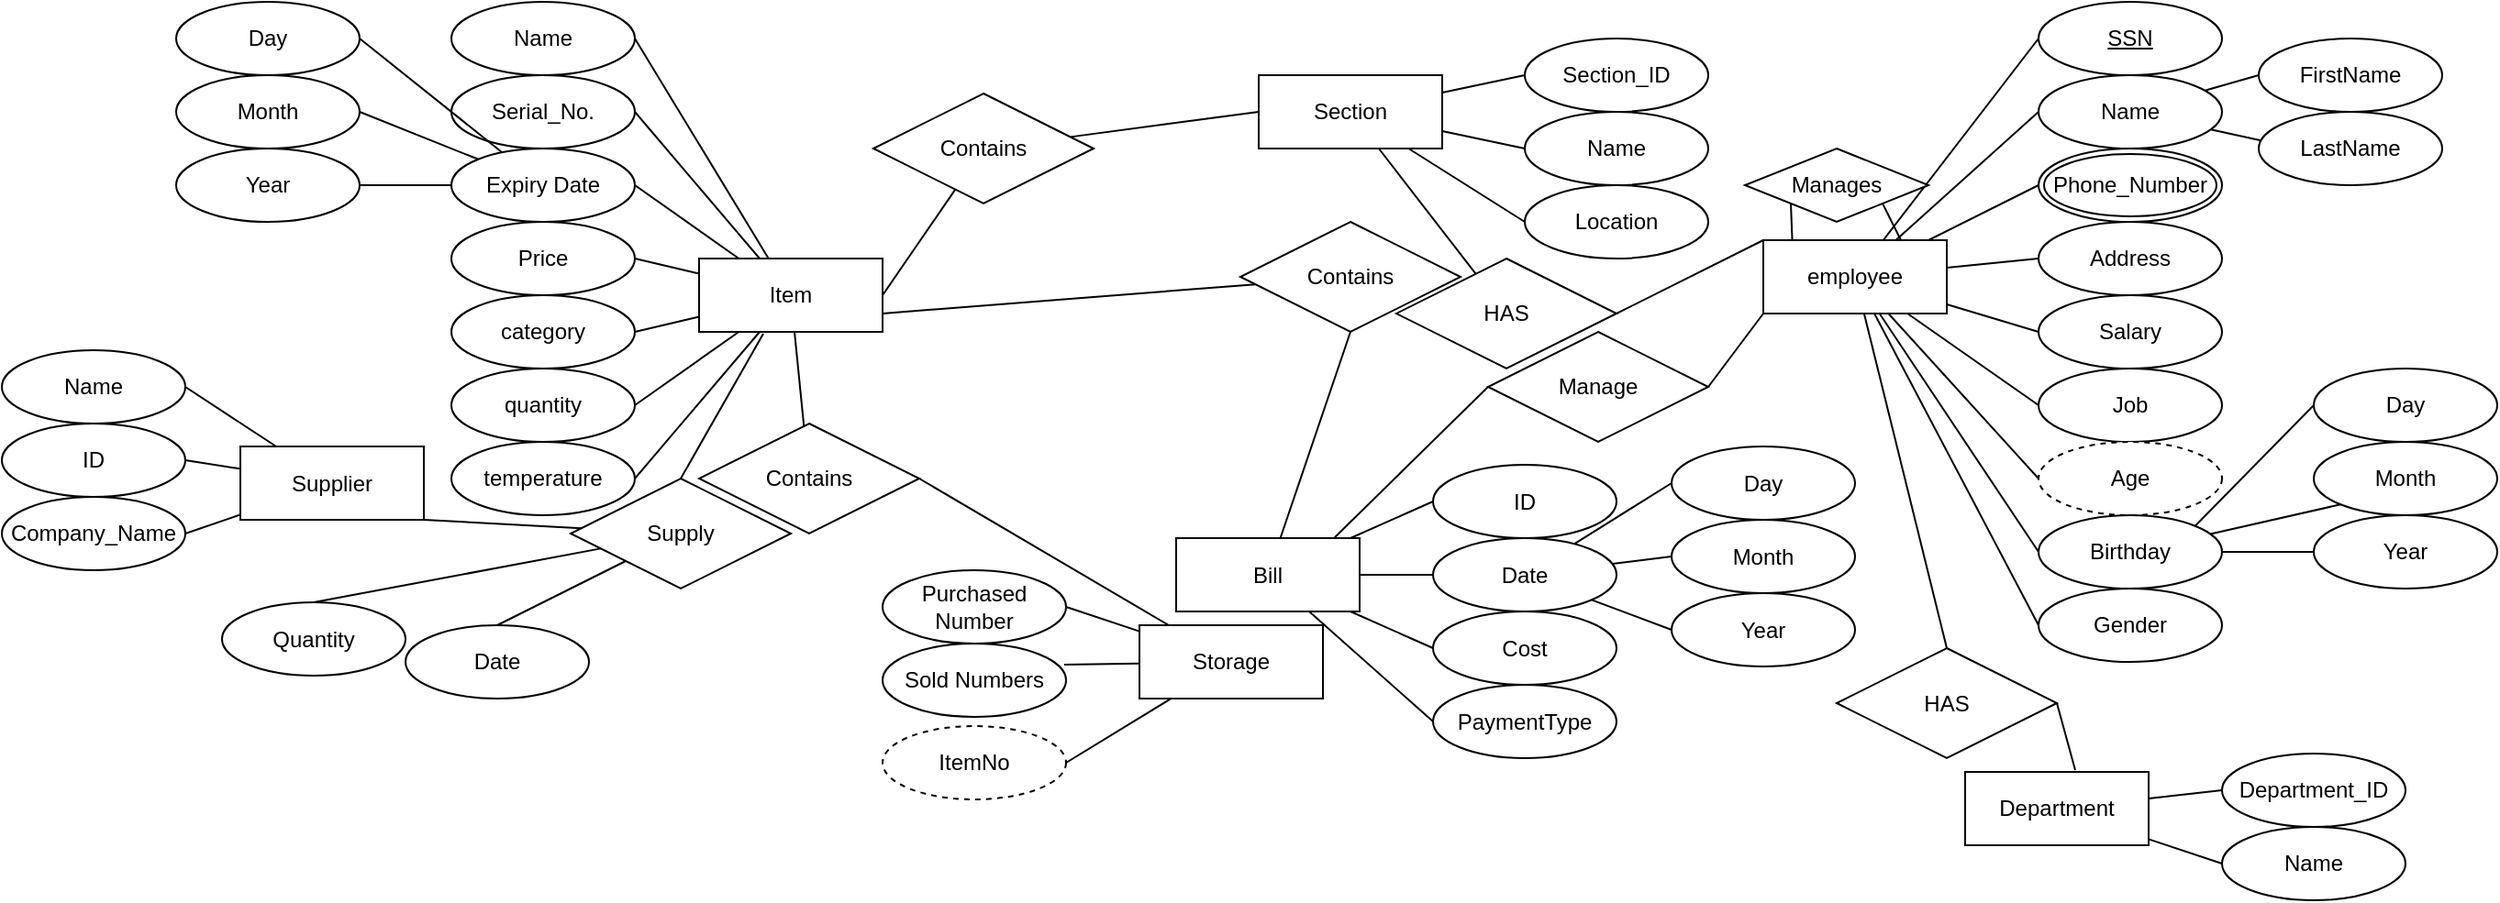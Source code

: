 <mxfile version="14.7.3" type="github">
  <diagram id="M0YANP80NN6mwz5unG4D" name="Page-1">
    <mxGraphModel dx="1677" dy="452" grid="1" gridSize="10" guides="1" tooltips="1" connect="1" arrows="1" fold="1" page="1" pageScale="1" pageWidth="850" pageHeight="1100" math="0" shadow="0">
      <root>
        <mxCell id="0" />
        <mxCell id="1" parent="0" />
        <mxCell id="8_MGj-IACaBmUXTCEFvr-181" style="edgeStyle=none;rounded=0;orthogonalLoop=1;jettySize=auto;html=1;entryX=1;entryY=0.5;entryDx=0;entryDy=0;endArrow=none;endFill=0;" edge="1" parent="1" source="8_MGj-IACaBmUXTCEFvr-3" target="8_MGj-IACaBmUXTCEFvr-7">
          <mxGeometry relative="1" as="geometry" />
        </mxCell>
        <mxCell id="8_MGj-IACaBmUXTCEFvr-182" style="edgeStyle=none;rounded=0;orthogonalLoop=1;jettySize=auto;html=1;entryX=1;entryY=0.5;entryDx=0;entryDy=0;endArrow=none;endFill=0;" edge="1" parent="1" source="8_MGj-IACaBmUXTCEFvr-3" target="8_MGj-IACaBmUXTCEFvr-10">
          <mxGeometry relative="1" as="geometry" />
        </mxCell>
        <mxCell id="8_MGj-IACaBmUXTCEFvr-183" style="edgeStyle=none;rounded=0;orthogonalLoop=1;jettySize=auto;html=1;entryX=1;entryY=0.5;entryDx=0;entryDy=0;endArrow=none;endFill=0;" edge="1" parent="1" source="8_MGj-IACaBmUXTCEFvr-3" target="8_MGj-IACaBmUXTCEFvr-11">
          <mxGeometry relative="1" as="geometry" />
        </mxCell>
        <mxCell id="8_MGj-IACaBmUXTCEFvr-184" style="edgeStyle=none;rounded=0;orthogonalLoop=1;jettySize=auto;html=1;entryX=1;entryY=0.5;entryDx=0;entryDy=0;endArrow=none;endFill=0;" edge="1" parent="1" source="8_MGj-IACaBmUXTCEFvr-3" target="8_MGj-IACaBmUXTCEFvr-12">
          <mxGeometry relative="1" as="geometry" />
        </mxCell>
        <mxCell id="8_MGj-IACaBmUXTCEFvr-185" style="edgeStyle=none;rounded=0;orthogonalLoop=1;jettySize=auto;html=1;entryX=1;entryY=0.5;entryDx=0;entryDy=0;endArrow=none;endFill=0;" edge="1" parent="1" source="8_MGj-IACaBmUXTCEFvr-3" target="8_MGj-IACaBmUXTCEFvr-13">
          <mxGeometry relative="1" as="geometry" />
        </mxCell>
        <mxCell id="8_MGj-IACaBmUXTCEFvr-186" style="edgeStyle=none;rounded=0;orthogonalLoop=1;jettySize=auto;html=1;entryX=1;entryY=0.5;entryDx=0;entryDy=0;endArrow=none;endFill=0;" edge="1" parent="1" source="8_MGj-IACaBmUXTCEFvr-3" target="8_MGj-IACaBmUXTCEFvr-15">
          <mxGeometry relative="1" as="geometry" />
        </mxCell>
        <mxCell id="8_MGj-IACaBmUXTCEFvr-187" style="edgeStyle=none;rounded=0;orthogonalLoop=1;jettySize=auto;html=1;entryX=1;entryY=0.5;entryDx=0;entryDy=0;endArrow=none;endFill=0;" edge="1" parent="1" source="8_MGj-IACaBmUXTCEFvr-3" target="8_MGj-IACaBmUXTCEFvr-96">
          <mxGeometry relative="1" as="geometry" />
        </mxCell>
        <mxCell id="8_MGj-IACaBmUXTCEFvr-3" value="Item" style="whiteSpace=wrap;html=1;align=center;" vertex="1" parent="1">
          <mxGeometry x="20" y="150" width="100" height="40" as="geometry" />
        </mxCell>
        <mxCell id="8_MGj-IACaBmUXTCEFvr-7" value="Name&lt;br&gt;" style="ellipse;whiteSpace=wrap;html=1;align=center;" vertex="1" parent="1">
          <mxGeometry x="-115" y="10" width="100" height="40" as="geometry" />
        </mxCell>
        <mxCell id="8_MGj-IACaBmUXTCEFvr-10" value="Serial_No." style="ellipse;whiteSpace=wrap;html=1;align=center;" vertex="1" parent="1">
          <mxGeometry x="-115" y="50" width="100" height="40" as="geometry" />
        </mxCell>
        <mxCell id="8_MGj-IACaBmUXTCEFvr-107" style="edgeStyle=none;rounded=0;orthogonalLoop=1;jettySize=auto;html=1;entryX=1;entryY=0.5;entryDx=0;entryDy=0;endArrow=none;endFill=0;" edge="1" parent="1" source="8_MGj-IACaBmUXTCEFvr-11" target="8_MGj-IACaBmUXTCEFvr-104">
          <mxGeometry relative="1" as="geometry" />
        </mxCell>
        <mxCell id="8_MGj-IACaBmUXTCEFvr-108" style="edgeStyle=none;rounded=0;orthogonalLoop=1;jettySize=auto;html=1;entryX=1;entryY=0.5;entryDx=0;entryDy=0;endArrow=none;endFill=0;" edge="1" parent="1" source="8_MGj-IACaBmUXTCEFvr-11" target="8_MGj-IACaBmUXTCEFvr-105">
          <mxGeometry relative="1" as="geometry" />
        </mxCell>
        <mxCell id="8_MGj-IACaBmUXTCEFvr-109" style="edgeStyle=none;rounded=0;orthogonalLoop=1;jettySize=auto;html=1;endArrow=none;endFill=0;" edge="1" parent="1" source="8_MGj-IACaBmUXTCEFvr-11">
          <mxGeometry relative="1" as="geometry">
            <mxPoint x="-165" y="30" as="targetPoint" />
          </mxGeometry>
        </mxCell>
        <mxCell id="8_MGj-IACaBmUXTCEFvr-11" value="Expiry Date" style="ellipse;whiteSpace=wrap;html=1;align=center;" vertex="1" parent="1">
          <mxGeometry x="-115" y="90" width="100" height="40" as="geometry" />
        </mxCell>
        <mxCell id="8_MGj-IACaBmUXTCEFvr-12" value="Price&lt;br&gt;" style="ellipse;whiteSpace=wrap;html=1;align=center;" vertex="1" parent="1">
          <mxGeometry x="-115" y="130" width="100" height="40" as="geometry" />
        </mxCell>
        <mxCell id="8_MGj-IACaBmUXTCEFvr-13" value="category" style="ellipse;whiteSpace=wrap;html=1;align=center;" vertex="1" parent="1">
          <mxGeometry x="-115" y="170" width="100" height="40" as="geometry" />
        </mxCell>
        <mxCell id="8_MGj-IACaBmUXTCEFvr-15" value="quantity" style="ellipse;whiteSpace=wrap;html=1;align=center;" vertex="1" parent="1">
          <mxGeometry x="-115" y="210" width="100" height="40" as="geometry" />
        </mxCell>
        <mxCell id="8_MGj-IACaBmUXTCEFvr-90" style="edgeStyle=none;rounded=0;orthogonalLoop=1;jettySize=auto;html=1;entryX=0.5;entryY=0;entryDx=0;entryDy=0;endArrow=none;endFill=0;" edge="1" parent="1" source="8_MGj-IACaBmUXTCEFvr-18" target="8_MGj-IACaBmUXTCEFvr-89">
          <mxGeometry relative="1" as="geometry" />
        </mxCell>
        <mxCell id="8_MGj-IACaBmUXTCEFvr-160" style="edgeStyle=none;rounded=0;orthogonalLoop=1;jettySize=auto;html=1;entryX=0;entryY=0.5;entryDx=0;entryDy=0;endArrow=none;endFill=0;" edge="1" parent="1" source="8_MGj-IACaBmUXTCEFvr-18" target="8_MGj-IACaBmUXTCEFvr-19">
          <mxGeometry relative="1" as="geometry" />
        </mxCell>
        <mxCell id="8_MGj-IACaBmUXTCEFvr-161" style="edgeStyle=none;rounded=0;orthogonalLoop=1;jettySize=auto;html=1;entryX=0;entryY=0.5;entryDx=0;entryDy=0;endArrow=none;endFill=0;" edge="1" parent="1" source="8_MGj-IACaBmUXTCEFvr-18">
          <mxGeometry relative="1" as="geometry">
            <mxPoint x="750.0" y="110.0" as="targetPoint" />
          </mxGeometry>
        </mxCell>
        <mxCell id="8_MGj-IACaBmUXTCEFvr-162" style="edgeStyle=none;rounded=0;orthogonalLoop=1;jettySize=auto;html=1;entryX=0;entryY=0.5;entryDx=0;entryDy=0;endArrow=none;endFill=0;" edge="1" parent="1" source="8_MGj-IACaBmUXTCEFvr-18" target="8_MGj-IACaBmUXTCEFvr-21">
          <mxGeometry relative="1" as="geometry" />
        </mxCell>
        <mxCell id="8_MGj-IACaBmUXTCEFvr-163" style="edgeStyle=none;rounded=0;orthogonalLoop=1;jettySize=auto;html=1;entryX=0;entryY=0.5;entryDx=0;entryDy=0;endArrow=none;endFill=0;" edge="1" parent="1" source="8_MGj-IACaBmUXTCEFvr-18" target="8_MGj-IACaBmUXTCEFvr-22">
          <mxGeometry relative="1" as="geometry" />
        </mxCell>
        <mxCell id="8_MGj-IACaBmUXTCEFvr-164" style="edgeStyle=none;rounded=0;orthogonalLoop=1;jettySize=auto;html=1;entryX=0;entryY=0.5;entryDx=0;entryDy=0;endArrow=none;endFill=0;" edge="1" parent="1" source="8_MGj-IACaBmUXTCEFvr-18" target="8_MGj-IACaBmUXTCEFvr-23">
          <mxGeometry relative="1" as="geometry" />
        </mxCell>
        <mxCell id="8_MGj-IACaBmUXTCEFvr-166" style="edgeStyle=none;rounded=0;orthogonalLoop=1;jettySize=auto;html=1;entryX=0;entryY=0.5;entryDx=0;entryDy=0;endArrow=none;endFill=0;" edge="1" parent="1" source="8_MGj-IACaBmUXTCEFvr-18" target="8_MGj-IACaBmUXTCEFvr-26">
          <mxGeometry relative="1" as="geometry" />
        </mxCell>
        <mxCell id="8_MGj-IACaBmUXTCEFvr-167" style="edgeStyle=none;rounded=0;orthogonalLoop=1;jettySize=auto;html=1;entryX=0;entryY=0.5;entryDx=0;entryDy=0;endArrow=none;endFill=0;" edge="1" parent="1" source="8_MGj-IACaBmUXTCEFvr-18" target="8_MGj-IACaBmUXTCEFvr-27">
          <mxGeometry relative="1" as="geometry" />
        </mxCell>
        <mxCell id="8_MGj-IACaBmUXTCEFvr-168" style="edgeStyle=none;rounded=0;orthogonalLoop=1;jettySize=auto;html=1;entryX=0;entryY=0.5;entryDx=0;entryDy=0;endArrow=none;endFill=0;" edge="1" parent="1" source="8_MGj-IACaBmUXTCEFvr-18" target="8_MGj-IACaBmUXTCEFvr-28">
          <mxGeometry relative="1" as="geometry" />
        </mxCell>
        <mxCell id="8_MGj-IACaBmUXTCEFvr-207" style="edgeStyle=none;rounded=0;orthogonalLoop=1;jettySize=auto;html=1;entryX=0;entryY=1;entryDx=0;entryDy=0;endArrow=none;endFill=0;exitX=0.158;exitY=0.009;exitDx=0;exitDy=0;exitPerimeter=0;" edge="1" parent="1" source="8_MGj-IACaBmUXTCEFvr-18" target="8_MGj-IACaBmUXTCEFvr-206">
          <mxGeometry relative="1" as="geometry" />
        </mxCell>
        <mxCell id="8_MGj-IACaBmUXTCEFvr-208" style="edgeStyle=none;rounded=0;orthogonalLoop=1;jettySize=auto;html=1;entryX=1;entryY=1;entryDx=0;entryDy=0;endArrow=none;endFill=0;exitX=0.75;exitY=0;exitDx=0;exitDy=0;" edge="1" parent="1" source="8_MGj-IACaBmUXTCEFvr-18" target="8_MGj-IACaBmUXTCEFvr-206">
          <mxGeometry relative="1" as="geometry" />
        </mxCell>
        <mxCell id="8_MGj-IACaBmUXTCEFvr-211" style="edgeStyle=none;rounded=0;orthogonalLoop=1;jettySize=auto;html=1;entryX=0;entryY=0.5;entryDx=0;entryDy=0;endArrow=none;endFill=0;" edge="1" parent="1" source="8_MGj-IACaBmUXTCEFvr-18" target="8_MGj-IACaBmUXTCEFvr-212">
          <mxGeometry relative="1" as="geometry">
            <mxPoint x="750" y="30" as="targetPoint" />
          </mxGeometry>
        </mxCell>
        <mxCell id="8_MGj-IACaBmUXTCEFvr-18" value="employee" style="whiteSpace=wrap;html=1;align=center;" vertex="1" parent="1">
          <mxGeometry x="600" y="140" width="100" height="40" as="geometry" />
        </mxCell>
        <mxCell id="8_MGj-IACaBmUXTCEFvr-41" style="edgeStyle=none;rounded=0;orthogonalLoop=1;jettySize=auto;html=1;entryX=1;entryY=1;entryDx=0;entryDy=0;endArrow=none;endFill=0;" edge="1" parent="1" source="8_MGj-IACaBmUXTCEFvr-19" target="8_MGj-IACaBmUXTCEFvr-31">
          <mxGeometry relative="1" as="geometry" />
        </mxCell>
        <mxCell id="8_MGj-IACaBmUXTCEFvr-42" style="edgeStyle=none;rounded=0;orthogonalLoop=1;jettySize=auto;html=1;entryX=0;entryY=0.5;entryDx=0;entryDy=0;endArrow=none;endFill=0;" edge="1" parent="1" source="8_MGj-IACaBmUXTCEFvr-19" target="8_MGj-IACaBmUXTCEFvr-30">
          <mxGeometry relative="1" as="geometry" />
        </mxCell>
        <mxCell id="8_MGj-IACaBmUXTCEFvr-19" value="Name" style="ellipse;whiteSpace=wrap;html=1;align=center;" vertex="1" parent="1">
          <mxGeometry x="750" y="50" width="100" height="40" as="geometry" />
        </mxCell>
        <mxCell id="8_MGj-IACaBmUXTCEFvr-21" value="Address" style="ellipse;whiteSpace=wrap;html=1;align=center;" vertex="1" parent="1">
          <mxGeometry x="750" y="130" width="100" height="40" as="geometry" />
        </mxCell>
        <mxCell id="8_MGj-IACaBmUXTCEFvr-22" value="Salary" style="ellipse;whiteSpace=wrap;html=1;align=center;" vertex="1" parent="1">
          <mxGeometry x="750" y="170" width="100" height="40" as="geometry" />
        </mxCell>
        <mxCell id="8_MGj-IACaBmUXTCEFvr-23" value="Job" style="ellipse;whiteSpace=wrap;html=1;align=center;" vertex="1" parent="1">
          <mxGeometry x="750" y="210" width="100" height="40" as="geometry" />
        </mxCell>
        <mxCell id="8_MGj-IACaBmUXTCEFvr-26" value="Age" style="ellipse;whiteSpace=wrap;html=1;align=center;dashed=1;" vertex="1" parent="1">
          <mxGeometry x="750" y="250" width="100" height="40" as="geometry" />
        </mxCell>
        <mxCell id="8_MGj-IACaBmUXTCEFvr-101" style="edgeStyle=none;rounded=0;orthogonalLoop=1;jettySize=auto;html=1;entryX=0;entryY=0.5;entryDx=0;entryDy=0;endArrow=none;endFill=0;exitX=1;exitY=0;exitDx=0;exitDy=0;" edge="1" parent="1" source="8_MGj-IACaBmUXTCEFvr-27" target="8_MGj-IACaBmUXTCEFvr-100">
          <mxGeometry relative="1" as="geometry" />
        </mxCell>
        <mxCell id="8_MGj-IACaBmUXTCEFvr-102" style="edgeStyle=none;rounded=0;orthogonalLoop=1;jettySize=auto;html=1;entryX=0;entryY=1;entryDx=0;entryDy=0;endArrow=none;endFill=0;" edge="1" parent="1" source="8_MGj-IACaBmUXTCEFvr-27" target="8_MGj-IACaBmUXTCEFvr-99">
          <mxGeometry relative="1" as="geometry" />
        </mxCell>
        <mxCell id="8_MGj-IACaBmUXTCEFvr-103" style="edgeStyle=none;rounded=0;orthogonalLoop=1;jettySize=auto;html=1;entryX=0;entryY=0.5;entryDx=0;entryDy=0;endArrow=none;endFill=0;" edge="1" parent="1" source="8_MGj-IACaBmUXTCEFvr-27" target="8_MGj-IACaBmUXTCEFvr-98">
          <mxGeometry relative="1" as="geometry" />
        </mxCell>
        <mxCell id="8_MGj-IACaBmUXTCEFvr-27" value="Birthday" style="ellipse;whiteSpace=wrap;html=1;align=center;" vertex="1" parent="1">
          <mxGeometry x="750" y="290" width="100" height="40" as="geometry" />
        </mxCell>
        <mxCell id="8_MGj-IACaBmUXTCEFvr-28" value="Gender" style="ellipse;whiteSpace=wrap;html=1;align=center;" vertex="1" parent="1">
          <mxGeometry x="750" y="330" width="100" height="40" as="geometry" />
        </mxCell>
        <mxCell id="8_MGj-IACaBmUXTCEFvr-30" value="FirstName" style="ellipse;whiteSpace=wrap;html=1;align=center;" vertex="1" parent="1">
          <mxGeometry x="870" y="30" width="100" height="40" as="geometry" />
        </mxCell>
        <mxCell id="8_MGj-IACaBmUXTCEFvr-31" value="LastName" style="ellipse;whiteSpace=wrap;html=1;align=center;" vertex="1" parent="1">
          <mxGeometry x="870" y="70" width="100" height="40" as="geometry" />
        </mxCell>
        <mxCell id="8_MGj-IACaBmUXTCEFvr-51" style="edgeStyle=none;rounded=0;orthogonalLoop=1;jettySize=auto;html=1;entryX=0.5;entryY=1;entryDx=0;entryDy=0;endArrow=none;endFill=0;" edge="1" parent="1" source="8_MGj-IACaBmUXTCEFvr-44" target="8_MGj-IACaBmUXTCEFvr-50">
          <mxGeometry relative="1" as="geometry" />
        </mxCell>
        <mxCell id="8_MGj-IACaBmUXTCEFvr-85" style="edgeStyle=none;rounded=0;orthogonalLoop=1;jettySize=auto;html=1;entryX=0;entryY=0.5;entryDx=0;entryDy=0;endArrow=none;endFill=0;exitX=0.864;exitY=-0.01;exitDx=0;exitDy=0;exitPerimeter=0;" edge="1" parent="1" source="8_MGj-IACaBmUXTCEFvr-44" target="8_MGj-IACaBmUXTCEFvr-84">
          <mxGeometry relative="1" as="geometry" />
        </mxCell>
        <mxCell id="8_MGj-IACaBmUXTCEFvr-171" style="edgeStyle=none;rounded=0;orthogonalLoop=1;jettySize=auto;html=1;entryX=0;entryY=0.5;entryDx=0;entryDy=0;endArrow=none;endFill=0;" edge="1" parent="1" source="8_MGj-IACaBmUXTCEFvr-44" target="8_MGj-IACaBmUXTCEFvr-45">
          <mxGeometry relative="1" as="geometry" />
        </mxCell>
        <mxCell id="8_MGj-IACaBmUXTCEFvr-172" style="edgeStyle=none;rounded=0;orthogonalLoop=1;jettySize=auto;html=1;entryX=0;entryY=0.5;entryDx=0;entryDy=0;endArrow=none;endFill=0;" edge="1" parent="1" source="8_MGj-IACaBmUXTCEFvr-44" target="8_MGj-IACaBmUXTCEFvr-46">
          <mxGeometry relative="1" as="geometry" />
        </mxCell>
        <mxCell id="8_MGj-IACaBmUXTCEFvr-173" style="edgeStyle=none;rounded=0;orthogonalLoop=1;jettySize=auto;html=1;entryX=0;entryY=0.5;entryDx=0;entryDy=0;endArrow=none;endFill=0;" edge="1" parent="1" source="8_MGj-IACaBmUXTCEFvr-44" target="8_MGj-IACaBmUXTCEFvr-47">
          <mxGeometry relative="1" as="geometry" />
        </mxCell>
        <mxCell id="8_MGj-IACaBmUXTCEFvr-174" style="edgeStyle=none;rounded=0;orthogonalLoop=1;jettySize=auto;html=1;entryX=0;entryY=0.5;entryDx=0;entryDy=0;endArrow=none;endFill=0;" edge="1" parent="1" source="8_MGj-IACaBmUXTCEFvr-44" target="8_MGj-IACaBmUXTCEFvr-81">
          <mxGeometry relative="1" as="geometry" />
        </mxCell>
        <mxCell id="8_MGj-IACaBmUXTCEFvr-44" value="Bill" style="whiteSpace=wrap;html=1;align=center;" vertex="1" parent="1">
          <mxGeometry x="280" y="302.5" width="100" height="40" as="geometry" />
        </mxCell>
        <mxCell id="8_MGj-IACaBmUXTCEFvr-45" value="ID" style="ellipse;whiteSpace=wrap;html=1;align=center;" vertex="1" parent="1">
          <mxGeometry x="420" y="262.5" width="100" height="40" as="geometry" />
        </mxCell>
        <mxCell id="8_MGj-IACaBmUXTCEFvr-116" style="edgeStyle=none;rounded=0;orthogonalLoop=1;jettySize=auto;html=1;entryX=0;entryY=0.5;entryDx=0;entryDy=0;endArrow=none;endFill=0;" edge="1" parent="1" source="8_MGj-IACaBmUXTCEFvr-46" target="8_MGj-IACaBmUXTCEFvr-115">
          <mxGeometry relative="1" as="geometry" />
        </mxCell>
        <mxCell id="8_MGj-IACaBmUXTCEFvr-117" style="edgeStyle=none;rounded=0;orthogonalLoop=1;jettySize=auto;html=1;entryX=0;entryY=0.5;entryDx=0;entryDy=0;endArrow=none;endFill=0;" edge="1" parent="1" source="8_MGj-IACaBmUXTCEFvr-46" target="8_MGj-IACaBmUXTCEFvr-114">
          <mxGeometry relative="1" as="geometry" />
        </mxCell>
        <mxCell id="8_MGj-IACaBmUXTCEFvr-118" style="edgeStyle=none;rounded=0;orthogonalLoop=1;jettySize=auto;html=1;entryX=0;entryY=0.5;entryDx=0;entryDy=0;endArrow=none;endFill=0;" edge="1" parent="1" source="8_MGj-IACaBmUXTCEFvr-46" target="8_MGj-IACaBmUXTCEFvr-113">
          <mxGeometry relative="1" as="geometry" />
        </mxCell>
        <mxCell id="8_MGj-IACaBmUXTCEFvr-46" value="Date" style="ellipse;whiteSpace=wrap;html=1;align=center;" vertex="1" parent="1">
          <mxGeometry x="420" y="302.5" width="100" height="40" as="geometry" />
        </mxCell>
        <mxCell id="8_MGj-IACaBmUXTCEFvr-47" value="Cost" style="ellipse;whiteSpace=wrap;html=1;align=center;" vertex="1" parent="1">
          <mxGeometry x="420" y="342.5" width="100" height="40" as="geometry" />
        </mxCell>
        <mxCell id="8_MGj-IACaBmUXTCEFvr-52" style="edgeStyle=none;rounded=0;orthogonalLoop=1;jettySize=auto;html=1;entryX=1;entryY=0.75;entryDx=0;entryDy=0;endArrow=none;endFill=0;" edge="1" parent="1" source="8_MGj-IACaBmUXTCEFvr-50" target="8_MGj-IACaBmUXTCEFvr-3">
          <mxGeometry relative="1" as="geometry" />
        </mxCell>
        <mxCell id="8_MGj-IACaBmUXTCEFvr-50" value="Contains" style="shape=rhombus;perimeter=rhombusPerimeter;whiteSpace=wrap;html=1;align=center;" vertex="1" parent="1">
          <mxGeometry x="315" y="130" width="120" height="60" as="geometry" />
        </mxCell>
        <mxCell id="8_MGj-IACaBmUXTCEFvr-81" value="PaymentType" style="ellipse;whiteSpace=wrap;html=1;align=center;" vertex="1" parent="1">
          <mxGeometry x="420" y="382.5" width="100" height="40" as="geometry" />
        </mxCell>
        <mxCell id="8_MGj-IACaBmUXTCEFvr-87" style="edgeStyle=none;rounded=0;orthogonalLoop=1;jettySize=auto;html=1;entryX=0;entryY=1;entryDx=0;entryDy=0;endArrow=none;endFill=0;exitX=1;exitY=0.5;exitDx=0;exitDy=0;" edge="1" parent="1" source="8_MGj-IACaBmUXTCEFvr-84" target="8_MGj-IACaBmUXTCEFvr-18">
          <mxGeometry relative="1" as="geometry">
            <mxPoint x="425" y="355.0" as="sourcePoint" />
          </mxGeometry>
        </mxCell>
        <mxCell id="8_MGj-IACaBmUXTCEFvr-84" value="Manage" style="shape=rhombus;perimeter=rhombusPerimeter;whiteSpace=wrap;html=1;align=center;" vertex="1" parent="1">
          <mxGeometry x="450" y="190" width="120" height="60" as="geometry" />
        </mxCell>
        <mxCell id="8_MGj-IACaBmUXTCEFvr-169" style="edgeStyle=none;rounded=0;orthogonalLoop=1;jettySize=auto;html=1;entryX=0;entryY=0.5;entryDx=0;entryDy=0;endArrow=none;endFill=0;" edge="1" parent="1" source="8_MGj-IACaBmUXTCEFvr-88" target="8_MGj-IACaBmUXTCEFvr-92">
          <mxGeometry relative="1" as="geometry" />
        </mxCell>
        <mxCell id="8_MGj-IACaBmUXTCEFvr-170" style="edgeStyle=none;rounded=0;orthogonalLoop=1;jettySize=auto;html=1;entryX=0;entryY=0.5;entryDx=0;entryDy=0;endArrow=none;endFill=0;" edge="1" parent="1" source="8_MGj-IACaBmUXTCEFvr-88" target="8_MGj-IACaBmUXTCEFvr-94">
          <mxGeometry relative="1" as="geometry" />
        </mxCell>
        <mxCell id="8_MGj-IACaBmUXTCEFvr-88" value="Department" style="whiteSpace=wrap;html=1;align=center;" vertex="1" parent="1">
          <mxGeometry x="710" y="430" width="100" height="40" as="geometry" />
        </mxCell>
        <mxCell id="8_MGj-IACaBmUXTCEFvr-91" style="edgeStyle=none;rounded=0;orthogonalLoop=1;jettySize=auto;html=1;entryX=0.6;entryY=-0.025;entryDx=0;entryDy=0;entryPerimeter=0;endArrow=none;endFill=0;exitX=1;exitY=0.5;exitDx=0;exitDy=0;" edge="1" parent="1" source="8_MGj-IACaBmUXTCEFvr-89" target="8_MGj-IACaBmUXTCEFvr-88">
          <mxGeometry relative="1" as="geometry" />
        </mxCell>
        <mxCell id="8_MGj-IACaBmUXTCEFvr-89" value="HAS" style="shape=rhombus;perimeter=rhombusPerimeter;whiteSpace=wrap;html=1;align=center;" vertex="1" parent="1">
          <mxGeometry x="640" y="362.5" width="120" height="60" as="geometry" />
        </mxCell>
        <mxCell id="8_MGj-IACaBmUXTCEFvr-92" value="Department_ID" style="ellipse;whiteSpace=wrap;html=1;align=center;" vertex="1" parent="1">
          <mxGeometry x="850" y="420" width="100" height="40" as="geometry" />
        </mxCell>
        <mxCell id="8_MGj-IACaBmUXTCEFvr-94" value="Name" style="ellipse;whiteSpace=wrap;html=1;align=center;" vertex="1" parent="1">
          <mxGeometry x="850" y="460" width="100" height="40" as="geometry" />
        </mxCell>
        <mxCell id="8_MGj-IACaBmUXTCEFvr-96" value="temperature" style="ellipse;whiteSpace=wrap;html=1;align=center;" vertex="1" parent="1">
          <mxGeometry x="-115" y="250" width="100" height="40" as="geometry" />
        </mxCell>
        <mxCell id="8_MGj-IACaBmUXTCEFvr-98" value="Year" style="ellipse;whiteSpace=wrap;html=1;align=center;" vertex="1" parent="1">
          <mxGeometry x="900" y="290" width="100" height="40" as="geometry" />
        </mxCell>
        <mxCell id="8_MGj-IACaBmUXTCEFvr-99" value="Month" style="ellipse;whiteSpace=wrap;html=1;align=center;" vertex="1" parent="1">
          <mxGeometry x="900" y="250" width="100" height="40" as="geometry" />
        </mxCell>
        <mxCell id="8_MGj-IACaBmUXTCEFvr-100" value="Day" style="ellipse;whiteSpace=wrap;html=1;align=center;" vertex="1" parent="1">
          <mxGeometry x="900" y="210" width="100" height="40" as="geometry" />
        </mxCell>
        <mxCell id="8_MGj-IACaBmUXTCEFvr-104" value="Year" style="ellipse;whiteSpace=wrap;html=1;align=center;" vertex="1" parent="1">
          <mxGeometry x="-265" y="90" width="100" height="40" as="geometry" />
        </mxCell>
        <mxCell id="8_MGj-IACaBmUXTCEFvr-105" value="Month" style="ellipse;whiteSpace=wrap;html=1;align=center;" vertex="1" parent="1">
          <mxGeometry x="-265" y="50" width="100" height="40" as="geometry" />
        </mxCell>
        <mxCell id="8_MGj-IACaBmUXTCEFvr-106" value="Day" style="ellipse;whiteSpace=wrap;html=1;align=center;" vertex="1" parent="1">
          <mxGeometry x="-265" y="10" width="100" height="40" as="geometry" />
        </mxCell>
        <mxCell id="8_MGj-IACaBmUXTCEFvr-113" value="Year" style="ellipse;whiteSpace=wrap;html=1;align=center;" vertex="1" parent="1">
          <mxGeometry x="550" y="332.5" width="100" height="40" as="geometry" />
        </mxCell>
        <mxCell id="8_MGj-IACaBmUXTCEFvr-114" value="Month" style="ellipse;whiteSpace=wrap;html=1;align=center;" vertex="1" parent="1">
          <mxGeometry x="550" y="292.5" width="100" height="40" as="geometry" />
        </mxCell>
        <mxCell id="8_MGj-IACaBmUXTCEFvr-115" value="Day" style="ellipse;whiteSpace=wrap;html=1;align=center;" vertex="1" parent="1">
          <mxGeometry x="550" y="252.5" width="100" height="40" as="geometry" />
        </mxCell>
        <mxCell id="8_MGj-IACaBmUXTCEFvr-178" style="edgeStyle=none;rounded=0;orthogonalLoop=1;jettySize=auto;html=1;entryX=0;entryY=0.5;entryDx=0;entryDy=0;endArrow=none;endFill=0;" edge="1" parent="1" source="8_MGj-IACaBmUXTCEFvr-120" target="8_MGj-IACaBmUXTCEFvr-121">
          <mxGeometry relative="1" as="geometry" />
        </mxCell>
        <mxCell id="8_MGj-IACaBmUXTCEFvr-179" style="edgeStyle=none;rounded=0;orthogonalLoop=1;jettySize=auto;html=1;entryX=0;entryY=0.5;entryDx=0;entryDy=0;endArrow=none;endFill=0;" edge="1" parent="1" source="8_MGj-IACaBmUXTCEFvr-120" target="8_MGj-IACaBmUXTCEFvr-122">
          <mxGeometry relative="1" as="geometry" />
        </mxCell>
        <mxCell id="8_MGj-IACaBmUXTCEFvr-180" style="edgeStyle=none;rounded=0;orthogonalLoop=1;jettySize=auto;html=1;entryX=0;entryY=0.5;entryDx=0;entryDy=0;endArrow=none;endFill=0;" edge="1" parent="1" source="8_MGj-IACaBmUXTCEFvr-120" target="8_MGj-IACaBmUXTCEFvr-131">
          <mxGeometry relative="1" as="geometry" />
        </mxCell>
        <mxCell id="8_MGj-IACaBmUXTCEFvr-120" value="Section" style="whiteSpace=wrap;html=1;align=center;" vertex="1" parent="1">
          <mxGeometry x="325" y="50" width="100" height="40" as="geometry" />
        </mxCell>
        <mxCell id="8_MGj-IACaBmUXTCEFvr-121" value="Section_ID" style="ellipse;whiteSpace=wrap;html=1;align=center;" vertex="1" parent="1">
          <mxGeometry x="470" y="30" width="100" height="40" as="geometry" />
        </mxCell>
        <mxCell id="8_MGj-IACaBmUXTCEFvr-122" value="Name" style="ellipse;whiteSpace=wrap;html=1;align=center;" vertex="1" parent="1">
          <mxGeometry x="470" y="70" width="100" height="40" as="geometry" />
        </mxCell>
        <mxCell id="8_MGj-IACaBmUXTCEFvr-129" value="" style="edgeStyle=none;rounded=0;orthogonalLoop=1;jettySize=auto;html=1;endArrow=none;endFill=0;entryX=0;entryY=0;entryDx=0;entryDy=0;exitX=1;exitY=0.5;exitDx=0;exitDy=0;" edge="1" parent="1" source="8_MGj-IACaBmUXTCEFvr-128" target="8_MGj-IACaBmUXTCEFvr-18">
          <mxGeometry relative="1" as="geometry" />
        </mxCell>
        <mxCell id="8_MGj-IACaBmUXTCEFvr-130" style="edgeStyle=none;rounded=0;orthogonalLoop=1;jettySize=auto;html=1;endArrow=none;endFill=0;" edge="1" parent="1" source="8_MGj-IACaBmUXTCEFvr-128" target="8_MGj-IACaBmUXTCEFvr-120">
          <mxGeometry relative="1" as="geometry" />
        </mxCell>
        <mxCell id="8_MGj-IACaBmUXTCEFvr-128" value="HAS" style="shape=rhombus;perimeter=rhombusPerimeter;whiteSpace=wrap;html=1;align=center;" vertex="1" parent="1">
          <mxGeometry x="400" y="150" width="120" height="60" as="geometry" />
        </mxCell>
        <mxCell id="8_MGj-IACaBmUXTCEFvr-131" value="Location" style="ellipse;whiteSpace=wrap;html=1;align=center;" vertex="1" parent="1">
          <mxGeometry x="470" y="110" width="100" height="40" as="geometry" />
        </mxCell>
        <mxCell id="8_MGj-IACaBmUXTCEFvr-133" style="edgeStyle=none;rounded=0;orthogonalLoop=1;jettySize=auto;html=1;entryX=1;entryY=0.5;entryDx=0;entryDy=0;endArrow=none;endFill=0;" edge="1" parent="1" source="8_MGj-IACaBmUXTCEFvr-132" target="8_MGj-IACaBmUXTCEFvr-3">
          <mxGeometry relative="1" as="geometry" />
        </mxCell>
        <mxCell id="8_MGj-IACaBmUXTCEFvr-134" style="edgeStyle=none;rounded=0;orthogonalLoop=1;jettySize=auto;html=1;entryX=0;entryY=0.5;entryDx=0;entryDy=0;endArrow=none;endFill=0;" edge="1" parent="1" source="8_MGj-IACaBmUXTCEFvr-132" target="8_MGj-IACaBmUXTCEFvr-120">
          <mxGeometry relative="1" as="geometry" />
        </mxCell>
        <mxCell id="8_MGj-IACaBmUXTCEFvr-132" value="Contains" style="shape=rhombus;perimeter=rhombusPerimeter;whiteSpace=wrap;html=1;align=center;" vertex="1" parent="1">
          <mxGeometry x="115" y="60" width="120" height="60" as="geometry" />
        </mxCell>
        <mxCell id="8_MGj-IACaBmUXTCEFvr-141" style="edgeStyle=none;rounded=0;orthogonalLoop=1;jettySize=auto;html=1;endArrow=none;endFill=0;entryX=1;entryY=0.5;entryDx=0;entryDy=0;" edge="1" parent="1" source="8_MGj-IACaBmUXTCEFvr-135" target="8_MGj-IACaBmUXTCEFvr-140">
          <mxGeometry relative="1" as="geometry">
            <mxPoint x="100" y="270" as="targetPoint" />
          </mxGeometry>
        </mxCell>
        <mxCell id="8_MGj-IACaBmUXTCEFvr-175" style="edgeStyle=none;rounded=0;orthogonalLoop=1;jettySize=auto;html=1;entryX=0.99;entryY=0.288;entryDx=0;entryDy=0;entryPerimeter=0;endArrow=none;endFill=0;" edge="1" parent="1" source="8_MGj-IACaBmUXTCEFvr-135" target="8_MGj-IACaBmUXTCEFvr-137">
          <mxGeometry relative="1" as="geometry" />
        </mxCell>
        <mxCell id="8_MGj-IACaBmUXTCEFvr-176" style="edgeStyle=none;rounded=0;orthogonalLoop=1;jettySize=auto;html=1;entryX=1;entryY=0.5;entryDx=0;entryDy=0;endArrow=none;endFill=0;" edge="1" parent="1" source="8_MGj-IACaBmUXTCEFvr-135" target="8_MGj-IACaBmUXTCEFvr-136">
          <mxGeometry relative="1" as="geometry" />
        </mxCell>
        <mxCell id="8_MGj-IACaBmUXTCEFvr-177" style="edgeStyle=none;rounded=0;orthogonalLoop=1;jettySize=auto;html=1;entryX=1;entryY=0.5;entryDx=0;entryDy=0;endArrow=none;endFill=0;" edge="1" parent="1" source="8_MGj-IACaBmUXTCEFvr-135" target="8_MGj-IACaBmUXTCEFvr-139">
          <mxGeometry relative="1" as="geometry" />
        </mxCell>
        <mxCell id="8_MGj-IACaBmUXTCEFvr-135" value="Storage" style="whiteSpace=wrap;html=1;align=center;" vertex="1" parent="1">
          <mxGeometry x="260" y="350" width="100" height="40" as="geometry" />
        </mxCell>
        <mxCell id="8_MGj-IACaBmUXTCEFvr-136" value="Purchased Number" style="ellipse;whiteSpace=wrap;html=1;align=center;" vertex="1" parent="1">
          <mxGeometry x="120" y="320" width="100" height="40" as="geometry" />
        </mxCell>
        <mxCell id="8_MGj-IACaBmUXTCEFvr-137" value="Sold Numbers" style="ellipse;whiteSpace=wrap;html=1;align=center;" vertex="1" parent="1">
          <mxGeometry x="120" y="360" width="100" height="40" as="geometry" />
        </mxCell>
        <mxCell id="8_MGj-IACaBmUXTCEFvr-139" value="ItemNo" style="ellipse;whiteSpace=wrap;html=1;align=center;dashed=1;" vertex="1" parent="1">
          <mxGeometry x="120" y="405" width="100" height="40" as="geometry" />
        </mxCell>
        <mxCell id="8_MGj-IACaBmUXTCEFvr-142" style="edgeStyle=none;rounded=0;orthogonalLoop=1;jettySize=auto;html=1;endArrow=none;endFill=0;" edge="1" parent="1" source="8_MGj-IACaBmUXTCEFvr-140" target="8_MGj-IACaBmUXTCEFvr-3">
          <mxGeometry relative="1" as="geometry" />
        </mxCell>
        <mxCell id="8_MGj-IACaBmUXTCEFvr-140" value="Contains" style="shape=rhombus;perimeter=rhombusPerimeter;whiteSpace=wrap;html=1;align=center;" vertex="1" parent="1">
          <mxGeometry x="20" y="240" width="120" height="60" as="geometry" />
        </mxCell>
        <mxCell id="8_MGj-IACaBmUXTCEFvr-188" style="edgeStyle=none;rounded=0;orthogonalLoop=1;jettySize=auto;html=1;entryX=1;entryY=0.5;entryDx=0;entryDy=0;endArrow=none;endFill=0;" edge="1" parent="1" source="8_MGj-IACaBmUXTCEFvr-143" target="8_MGj-IACaBmUXTCEFvr-144">
          <mxGeometry relative="1" as="geometry" />
        </mxCell>
        <mxCell id="8_MGj-IACaBmUXTCEFvr-189" style="edgeStyle=none;rounded=0;orthogonalLoop=1;jettySize=auto;html=1;entryX=1;entryY=0.5;entryDx=0;entryDy=0;endArrow=none;endFill=0;" edge="1" parent="1" source="8_MGj-IACaBmUXTCEFvr-143" target="8_MGj-IACaBmUXTCEFvr-145">
          <mxGeometry relative="1" as="geometry" />
        </mxCell>
        <mxCell id="8_MGj-IACaBmUXTCEFvr-190" style="edgeStyle=none;rounded=0;orthogonalLoop=1;jettySize=auto;html=1;entryX=1;entryY=0.5;entryDx=0;entryDy=0;endArrow=none;endFill=0;" edge="1" parent="1" source="8_MGj-IACaBmUXTCEFvr-143" target="8_MGj-IACaBmUXTCEFvr-150">
          <mxGeometry relative="1" as="geometry" />
        </mxCell>
        <mxCell id="8_MGj-IACaBmUXTCEFvr-143" value="Supplier" style="whiteSpace=wrap;html=1;align=center;" vertex="1" parent="1">
          <mxGeometry x="-230" y="252.5" width="100" height="40" as="geometry" />
        </mxCell>
        <mxCell id="8_MGj-IACaBmUXTCEFvr-144" value="Name" style="ellipse;whiteSpace=wrap;html=1;align=center;" vertex="1" parent="1">
          <mxGeometry x="-360" y="200" width="100" height="40" as="geometry" />
        </mxCell>
        <mxCell id="8_MGj-IACaBmUXTCEFvr-145" value="ID" style="ellipse;whiteSpace=wrap;html=1;align=center;" vertex="1" parent="1">
          <mxGeometry x="-360" y="240" width="100" height="40" as="geometry" />
        </mxCell>
        <mxCell id="8_MGj-IACaBmUXTCEFvr-148" style="edgeStyle=none;rounded=0;orthogonalLoop=1;jettySize=auto;html=1;entryX=0.35;entryY=1.025;entryDx=0;entryDy=0;endArrow=none;endFill=0;exitX=0.5;exitY=0;exitDx=0;exitDy=0;entryPerimeter=0;" edge="1" parent="1" source="8_MGj-IACaBmUXTCEFvr-147" target="8_MGj-IACaBmUXTCEFvr-3">
          <mxGeometry relative="1" as="geometry" />
        </mxCell>
        <mxCell id="8_MGj-IACaBmUXTCEFvr-149" style="edgeStyle=none;rounded=0;orthogonalLoop=1;jettySize=auto;html=1;entryX=1;entryY=1;entryDx=0;entryDy=0;endArrow=none;endFill=0;" edge="1" parent="1" source="8_MGj-IACaBmUXTCEFvr-147" target="8_MGj-IACaBmUXTCEFvr-143">
          <mxGeometry relative="1" as="geometry" />
        </mxCell>
        <mxCell id="8_MGj-IACaBmUXTCEFvr-158" style="edgeStyle=none;rounded=0;orthogonalLoop=1;jettySize=auto;html=1;entryX=0.5;entryY=0;entryDx=0;entryDy=0;endArrow=none;endFill=0;" edge="1" parent="1" source="8_MGj-IACaBmUXTCEFvr-147" target="8_MGj-IACaBmUXTCEFvr-154">
          <mxGeometry relative="1" as="geometry" />
        </mxCell>
        <mxCell id="8_MGj-IACaBmUXTCEFvr-159" style="edgeStyle=none;rounded=0;orthogonalLoop=1;jettySize=auto;html=1;entryX=0.5;entryY=0;entryDx=0;entryDy=0;endArrow=none;endFill=0;" edge="1" parent="1" source="8_MGj-IACaBmUXTCEFvr-147" target="8_MGj-IACaBmUXTCEFvr-157">
          <mxGeometry relative="1" as="geometry" />
        </mxCell>
        <mxCell id="8_MGj-IACaBmUXTCEFvr-147" value="Supply" style="shape=rhombus;perimeter=rhombusPerimeter;whiteSpace=wrap;html=1;align=center;" vertex="1" parent="1">
          <mxGeometry x="-50" y="270" width="120" height="60" as="geometry" />
        </mxCell>
        <mxCell id="8_MGj-IACaBmUXTCEFvr-150" value="Company_Name" style="ellipse;whiteSpace=wrap;html=1;align=center;" vertex="1" parent="1">
          <mxGeometry x="-360" y="280" width="100" height="40" as="geometry" />
        </mxCell>
        <mxCell id="8_MGj-IACaBmUXTCEFvr-154" value="Date" style="ellipse;whiteSpace=wrap;html=1;align=center;" vertex="1" parent="1">
          <mxGeometry x="-140" y="350" width="100" height="40" as="geometry" />
        </mxCell>
        <mxCell id="8_MGj-IACaBmUXTCEFvr-157" value="Quantity" style="ellipse;whiteSpace=wrap;html=1;align=center;" vertex="1" parent="1">
          <mxGeometry x="-240" y="337.5" width="100" height="40" as="geometry" />
        </mxCell>
        <mxCell id="8_MGj-IACaBmUXTCEFvr-205" value="Phone_Number" style="ellipse;shape=doubleEllipse;margin=3;whiteSpace=wrap;html=1;align=center;" vertex="1" parent="1">
          <mxGeometry x="750" y="90" width="100" height="40" as="geometry" />
        </mxCell>
        <mxCell id="8_MGj-IACaBmUXTCEFvr-206" value="Manages" style="shape=rhombus;perimeter=rhombusPerimeter;whiteSpace=wrap;html=1;align=center;" vertex="1" parent="1">
          <mxGeometry x="590" y="90" width="100" height="40" as="geometry" />
        </mxCell>
        <mxCell id="8_MGj-IACaBmUXTCEFvr-212" value="SSN" style="ellipse;whiteSpace=wrap;html=1;align=center;fontStyle=4;" vertex="1" parent="1">
          <mxGeometry x="750" y="10" width="100" height="40" as="geometry" />
        </mxCell>
      </root>
    </mxGraphModel>
  </diagram>
</mxfile>
